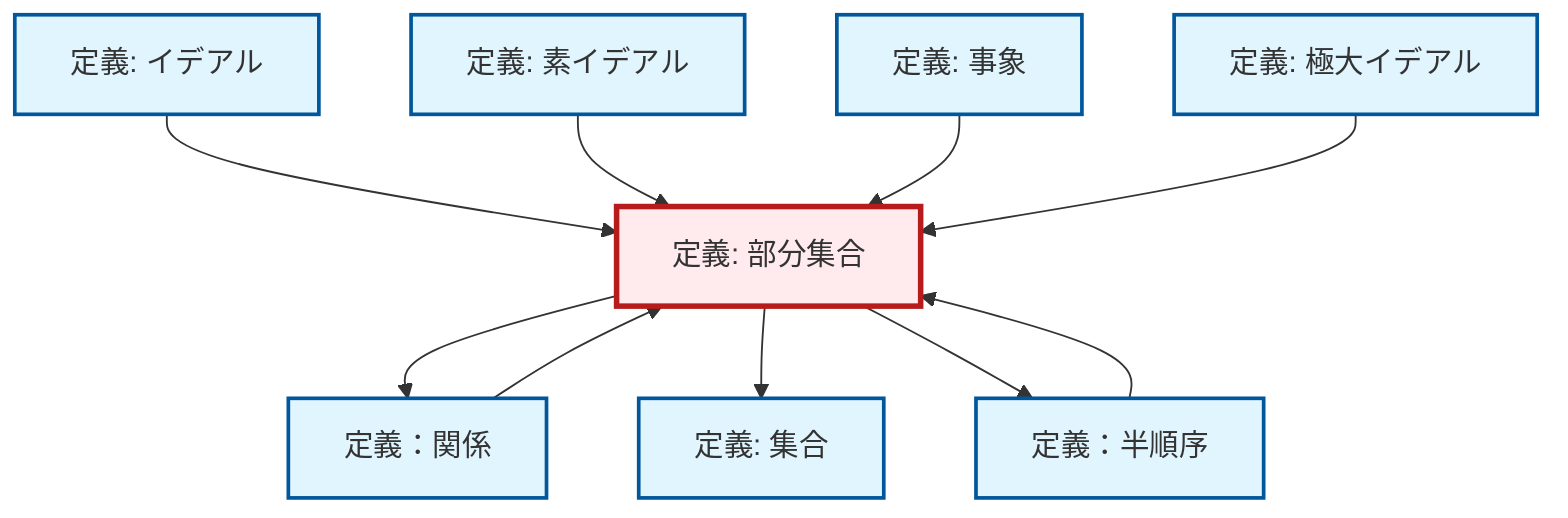 graph TD
    classDef definition fill:#e1f5fe,stroke:#01579b,stroke-width:2px
    classDef theorem fill:#f3e5f5,stroke:#4a148c,stroke-width:2px
    classDef axiom fill:#fff3e0,stroke:#e65100,stroke-width:2px
    classDef example fill:#e8f5e9,stroke:#1b5e20,stroke-width:2px
    classDef current fill:#ffebee,stroke:#b71c1c,stroke-width:3px
    def-prime-ideal["定義: 素イデアル"]:::definition
    def-subset["定義: 部分集合"]:::definition
    def-maximal-ideal["定義: 極大イデアル"]:::definition
    def-ideal["定義: イデアル"]:::definition
    def-set["定義: 集合"]:::definition
    def-relation["定義：関係"]:::definition
    def-event["定義: 事象"]:::definition
    def-partial-order["定義：半順序"]:::definition
    def-partial-order --> def-subset
    def-relation --> def-subset
    def-ideal --> def-subset
    def-prime-ideal --> def-subset
    def-subset --> def-relation
    def-subset --> def-set
    def-subset --> def-partial-order
    def-event --> def-subset
    def-maximal-ideal --> def-subset
    class def-subset current